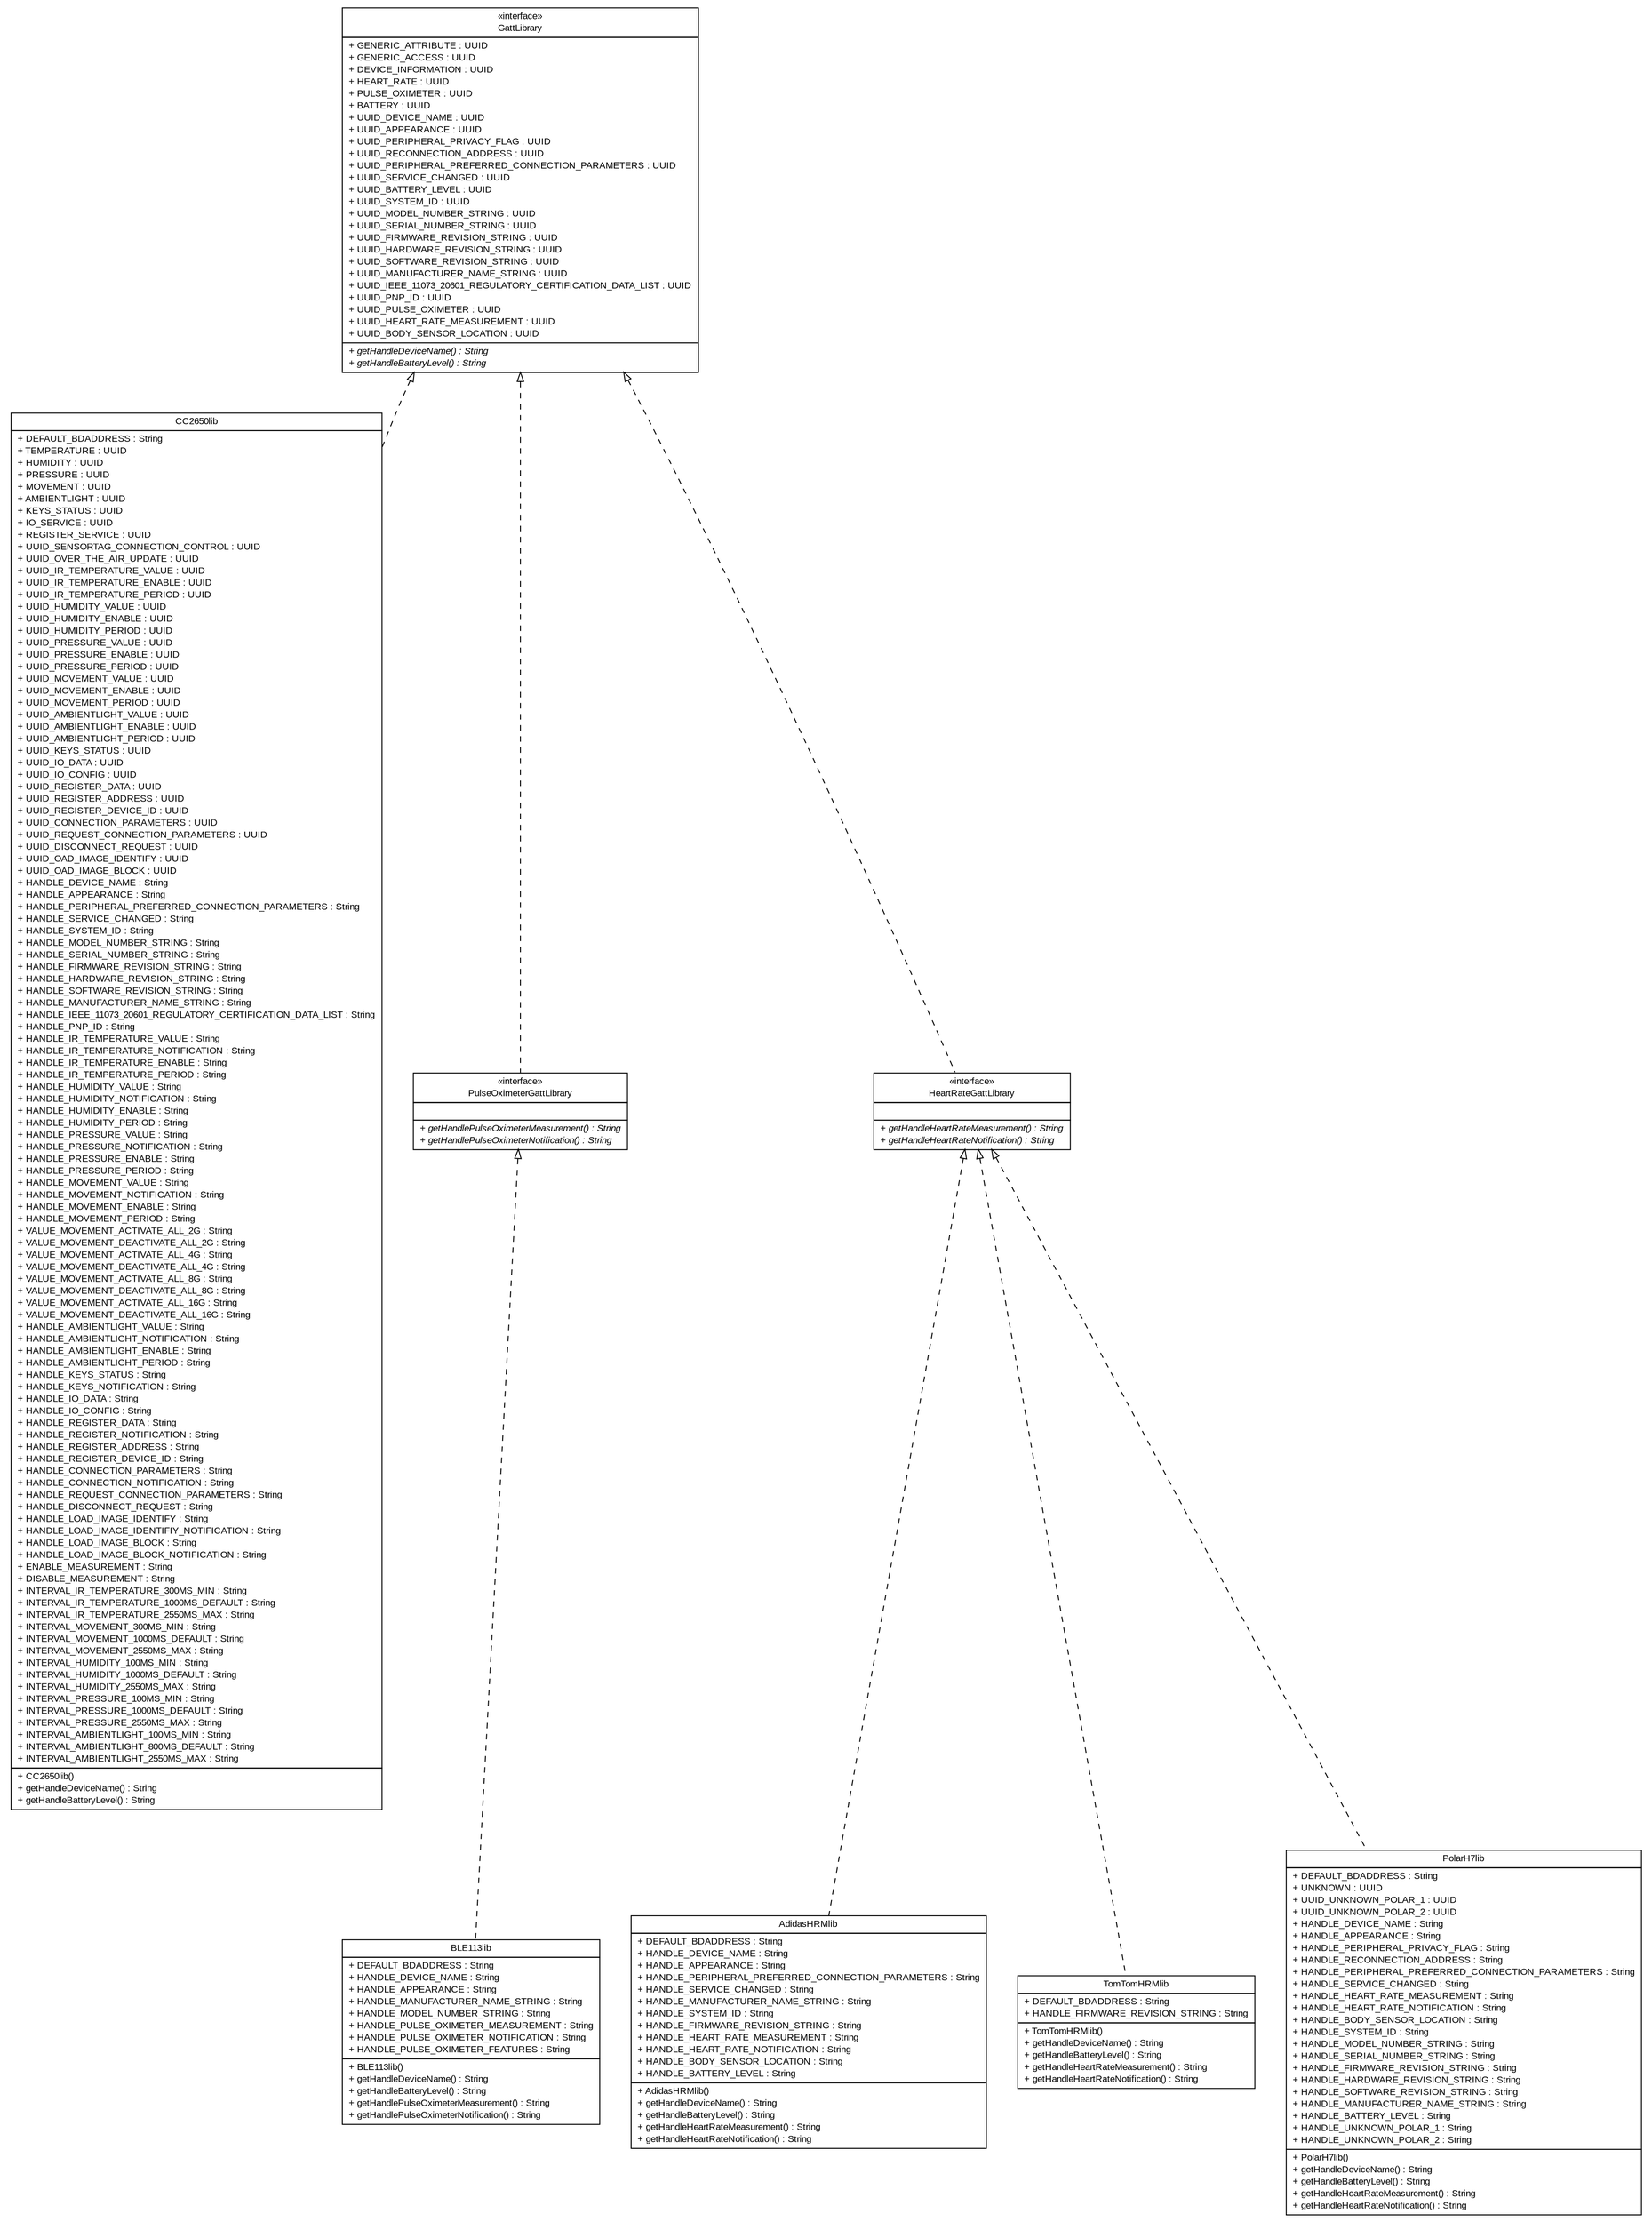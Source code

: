 #!/usr/local/bin/dot
#
# Class diagram 
# Generated by UMLGraph version R5_6 (http://www.umlgraph.org/)
#

digraph G {
	edge [fontname="arial",fontsize=10,labelfontname="arial",labelfontsize=10];
	node [fontname="arial",fontsize=10,shape=plaintext];
	nodesep=0.25;
	ranksep=0.5;
	// de.fhg.fit.biomos.sensorplatform.gatt.BLE113lib
	c0 [label=<<table title="de.fhg.fit.biomos.sensorplatform.gatt.BLE113lib" border="0" cellborder="1" cellspacing="0" cellpadding="2" port="p" href="./BLE113lib.html">
		<tr><td><table border="0" cellspacing="0" cellpadding="1">
<tr><td align="center" balign="center"> BLE113lib </td></tr>
		</table></td></tr>
		<tr><td><table border="0" cellspacing="0" cellpadding="1">
<tr><td align="left" balign="left"> + DEFAULT_BDADDRESS : String </td></tr>
<tr><td align="left" balign="left"> + HANDLE_DEVICE_NAME : String </td></tr>
<tr><td align="left" balign="left"> + HANDLE_APPEARANCE : String </td></tr>
<tr><td align="left" balign="left"> + HANDLE_MANUFACTURER_NAME_STRING : String </td></tr>
<tr><td align="left" balign="left"> + HANDLE_MODEL_NUMBER_STRING : String </td></tr>
<tr><td align="left" balign="left"> + HANDLE_PULSE_OXIMETER_MEASUREMENT : String </td></tr>
<tr><td align="left" balign="left"> + HANDLE_PULSE_OXIMETER_NOTIFICATION : String </td></tr>
<tr><td align="left" balign="left"> + HANDLE_PULSE_OXIMETER_FEATURES : String </td></tr>
		</table></td></tr>
		<tr><td><table border="0" cellspacing="0" cellpadding="1">
<tr><td align="left" balign="left"> + BLE113lib() </td></tr>
<tr><td align="left" balign="left"> + getHandleDeviceName() : String </td></tr>
<tr><td align="left" balign="left"> + getHandleBatteryLevel() : String </td></tr>
<tr><td align="left" balign="left"> + getHandlePulseOximeterMeasurement() : String </td></tr>
<tr><td align="left" balign="left"> + getHandlePulseOximeterNotification() : String </td></tr>
		</table></td></tr>
		</table>>, URL="./BLE113lib.html", fontname="arial", fontcolor="black", fontsize=10.0];
	// de.fhg.fit.biomos.sensorplatform.gatt.AdidasHRMlib
	c1 [label=<<table title="de.fhg.fit.biomos.sensorplatform.gatt.AdidasHRMlib" border="0" cellborder="1" cellspacing="0" cellpadding="2" port="p" href="./AdidasHRMlib.html">
		<tr><td><table border="0" cellspacing="0" cellpadding="1">
<tr><td align="center" balign="center"> AdidasHRMlib </td></tr>
		</table></td></tr>
		<tr><td><table border="0" cellspacing="0" cellpadding="1">
<tr><td align="left" balign="left"> + DEFAULT_BDADDRESS : String </td></tr>
<tr><td align="left" balign="left"> + HANDLE_DEVICE_NAME : String </td></tr>
<tr><td align="left" balign="left"> + HANDLE_APPEARANCE : String </td></tr>
<tr><td align="left" balign="left"> + HANDLE_PERIPHERAL_PREFERRED_CONNECTION_PARAMETERS : String </td></tr>
<tr><td align="left" balign="left"> + HANDLE_SERVICE_CHANGED : String </td></tr>
<tr><td align="left" balign="left"> + HANDLE_MANUFACTURER_NAME_STRING : String </td></tr>
<tr><td align="left" balign="left"> + HANDLE_SYSTEM_ID : String </td></tr>
<tr><td align="left" balign="left"> + HANDLE_FIRMWARE_REVISION_STRING : String </td></tr>
<tr><td align="left" balign="left"> + HANDLE_HEART_RATE_MEASUREMENT : String </td></tr>
<tr><td align="left" balign="left"> + HANDLE_HEART_RATE_NOTIFICATION : String </td></tr>
<tr><td align="left" balign="left"> + HANDLE_BODY_SENSOR_LOCATION : String </td></tr>
<tr><td align="left" balign="left"> + HANDLE_BATTERY_LEVEL : String </td></tr>
		</table></td></tr>
		<tr><td><table border="0" cellspacing="0" cellpadding="1">
<tr><td align="left" balign="left"> + AdidasHRMlib() </td></tr>
<tr><td align="left" balign="left"> + getHandleDeviceName() : String </td></tr>
<tr><td align="left" balign="left"> + getHandleBatteryLevel() : String </td></tr>
<tr><td align="left" balign="left"> + getHandleHeartRateMeasurement() : String </td></tr>
<tr><td align="left" balign="left"> + getHandleHeartRateNotification() : String </td></tr>
		</table></td></tr>
		</table>>, URL="./AdidasHRMlib.html", fontname="arial", fontcolor="black", fontsize=10.0];
	// de.fhg.fit.biomos.sensorplatform.gatt.TomTomHRMlib
	c2 [label=<<table title="de.fhg.fit.biomos.sensorplatform.gatt.TomTomHRMlib" border="0" cellborder="1" cellspacing="0" cellpadding="2" port="p" href="./TomTomHRMlib.html">
		<tr><td><table border="0" cellspacing="0" cellpadding="1">
<tr><td align="center" balign="center"> TomTomHRMlib </td></tr>
		</table></td></tr>
		<tr><td><table border="0" cellspacing="0" cellpadding="1">
<tr><td align="left" balign="left"> + DEFAULT_BDADDRESS : String </td></tr>
<tr><td align="left" balign="left"> + HANDLE_FIRMWARE_REVISION_STRING : String </td></tr>
		</table></td></tr>
		<tr><td><table border="0" cellspacing="0" cellpadding="1">
<tr><td align="left" balign="left"> + TomTomHRMlib() </td></tr>
<tr><td align="left" balign="left"> + getHandleDeviceName() : String </td></tr>
<tr><td align="left" balign="left"> + getHandleBatteryLevel() : String </td></tr>
<tr><td align="left" balign="left"> + getHandleHeartRateMeasurement() : String </td></tr>
<tr><td align="left" balign="left"> + getHandleHeartRateNotification() : String </td></tr>
		</table></td></tr>
		</table>>, URL="./TomTomHRMlib.html", fontname="arial", fontcolor="black", fontsize=10.0];
	// de.fhg.fit.biomos.sensorplatform.gatt.PolarH7lib
	c3 [label=<<table title="de.fhg.fit.biomos.sensorplatform.gatt.PolarH7lib" border="0" cellborder="1" cellspacing="0" cellpadding="2" port="p" href="./PolarH7lib.html">
		<tr><td><table border="0" cellspacing="0" cellpadding="1">
<tr><td align="center" balign="center"> PolarH7lib </td></tr>
		</table></td></tr>
		<tr><td><table border="0" cellspacing="0" cellpadding="1">
<tr><td align="left" balign="left"> + DEFAULT_BDADDRESS : String </td></tr>
<tr><td align="left" balign="left"> + UNKNOWN : UUID </td></tr>
<tr><td align="left" balign="left"> + UUID_UNKNOWN_POLAR_1 : UUID </td></tr>
<tr><td align="left" balign="left"> + UUID_UNKNOWN_POLAR_2 : UUID </td></tr>
<tr><td align="left" balign="left"> + HANDLE_DEVICE_NAME : String </td></tr>
<tr><td align="left" balign="left"> + HANDLE_APPEARANCE : String </td></tr>
<tr><td align="left" balign="left"> + HANDLE_PERIPHERAL_PRIVACY_FLAG : String </td></tr>
<tr><td align="left" balign="left"> + HANDLE_RECONNECTION_ADDRESS : String </td></tr>
<tr><td align="left" balign="left"> + HANDLE_PERIPHERAL_PREFERRED_CONNECTION_PARAMETERS : String </td></tr>
<tr><td align="left" balign="left"> + HANDLE_SERVICE_CHANGED : String </td></tr>
<tr><td align="left" balign="left"> + HANDLE_HEART_RATE_MEASUREMENT : String </td></tr>
<tr><td align="left" balign="left"> + HANDLE_HEART_RATE_NOTIFICATION : String </td></tr>
<tr><td align="left" balign="left"> + HANDLE_BODY_SENSOR_LOCATION : String </td></tr>
<tr><td align="left" balign="left"> + HANDLE_SYSTEM_ID : String </td></tr>
<tr><td align="left" balign="left"> + HANDLE_MODEL_NUMBER_STRING : String </td></tr>
<tr><td align="left" balign="left"> + HANDLE_SERIAL_NUMBER_STRING : String </td></tr>
<tr><td align="left" balign="left"> + HANDLE_FIRMWARE_REVISION_STRING : String </td></tr>
<tr><td align="left" balign="left"> + HANDLE_HARDWARE_REVISION_STRING : String </td></tr>
<tr><td align="left" balign="left"> + HANDLE_SOFTWARE_REVISION_STRING : String </td></tr>
<tr><td align="left" balign="left"> + HANDLE_MANUFACTURER_NAME_STRING : String </td></tr>
<tr><td align="left" balign="left"> + HANDLE_BATTERY_LEVEL : String </td></tr>
<tr><td align="left" balign="left"> + HANDLE_UNKNOWN_POLAR_1 : String </td></tr>
<tr><td align="left" balign="left"> + HANDLE_UNKNOWN_POLAR_2 : String </td></tr>
		</table></td></tr>
		<tr><td><table border="0" cellspacing="0" cellpadding="1">
<tr><td align="left" balign="left"> + PolarH7lib() </td></tr>
<tr><td align="left" balign="left"> + getHandleDeviceName() : String </td></tr>
<tr><td align="left" balign="left"> + getHandleBatteryLevel() : String </td></tr>
<tr><td align="left" balign="left"> + getHandleHeartRateMeasurement() : String </td></tr>
<tr><td align="left" balign="left"> + getHandleHeartRateNotification() : String </td></tr>
		</table></td></tr>
		</table>>, URL="./PolarH7lib.html", fontname="arial", fontcolor="black", fontsize=10.0];
	// de.fhg.fit.biomos.sensorplatform.gatt.CC2650lib
	c4 [label=<<table title="de.fhg.fit.biomos.sensorplatform.gatt.CC2650lib" border="0" cellborder="1" cellspacing="0" cellpadding="2" port="p" href="./CC2650lib.html">
		<tr><td><table border="0" cellspacing="0" cellpadding="1">
<tr><td align="center" balign="center"> CC2650lib </td></tr>
		</table></td></tr>
		<tr><td><table border="0" cellspacing="0" cellpadding="1">
<tr><td align="left" balign="left"> + DEFAULT_BDADDRESS : String </td></tr>
<tr><td align="left" balign="left"> + TEMPERATURE : UUID </td></tr>
<tr><td align="left" balign="left"> + HUMIDITY : UUID </td></tr>
<tr><td align="left" balign="left"> + PRESSURE : UUID </td></tr>
<tr><td align="left" balign="left"> + MOVEMENT : UUID </td></tr>
<tr><td align="left" balign="left"> + AMBIENTLIGHT : UUID </td></tr>
<tr><td align="left" balign="left"> + KEYS_STATUS : UUID </td></tr>
<tr><td align="left" balign="left"> + IO_SERVICE : UUID </td></tr>
<tr><td align="left" balign="left"> + REGISTER_SERVICE : UUID </td></tr>
<tr><td align="left" balign="left"> + UUID_SENSORTAG_CONNECTION_CONTROL : UUID </td></tr>
<tr><td align="left" balign="left"> + UUID_OVER_THE_AIR_UPDATE : UUID </td></tr>
<tr><td align="left" balign="left"> + UUID_IR_TEMPERATURE_VALUE : UUID </td></tr>
<tr><td align="left" balign="left"> + UUID_IR_TEMPERATURE_ENABLE : UUID </td></tr>
<tr><td align="left" balign="left"> + UUID_IR_TEMPERATURE_PERIOD : UUID </td></tr>
<tr><td align="left" balign="left"> + UUID_HUMIDITY_VALUE : UUID </td></tr>
<tr><td align="left" balign="left"> + UUID_HUMIDITY_ENABLE : UUID </td></tr>
<tr><td align="left" balign="left"> + UUID_HUMIDITY_PERIOD : UUID </td></tr>
<tr><td align="left" balign="left"> + UUID_PRESSURE_VALUE : UUID </td></tr>
<tr><td align="left" balign="left"> + UUID_PRESSURE_ENABLE : UUID </td></tr>
<tr><td align="left" balign="left"> + UUID_PRESSURE_PERIOD : UUID </td></tr>
<tr><td align="left" balign="left"> + UUID_MOVEMENT_VALUE : UUID </td></tr>
<tr><td align="left" balign="left"> + UUID_MOVEMENT_ENABLE : UUID </td></tr>
<tr><td align="left" balign="left"> + UUID_MOVEMENT_PERIOD : UUID </td></tr>
<tr><td align="left" balign="left"> + UUID_AMBIENTLIGHT_VALUE : UUID </td></tr>
<tr><td align="left" balign="left"> + UUID_AMBIENTLIGHT_ENABLE : UUID </td></tr>
<tr><td align="left" balign="left"> + UUID_AMBIENTLIGHT_PERIOD : UUID </td></tr>
<tr><td align="left" balign="left"> + UUID_KEYS_STATUS : UUID </td></tr>
<tr><td align="left" balign="left"> + UUID_IO_DATA : UUID </td></tr>
<tr><td align="left" balign="left"> + UUID_IO_CONFIG : UUID </td></tr>
<tr><td align="left" balign="left"> + UUID_REGISTER_DATA : UUID </td></tr>
<tr><td align="left" balign="left"> + UUID_REGISTER_ADDRESS : UUID </td></tr>
<tr><td align="left" balign="left"> + UUID_REGISTER_DEVICE_ID : UUID </td></tr>
<tr><td align="left" balign="left"> + UUID_CONNECTION_PARAMETERS : UUID </td></tr>
<tr><td align="left" balign="left"> + UUID_REQUEST_CONNECTION_PARAMETERS : UUID </td></tr>
<tr><td align="left" balign="left"> + UUID_DISCONNECT_REQUEST : UUID </td></tr>
<tr><td align="left" balign="left"> + UUID_OAD_IMAGE_IDENTIFY : UUID </td></tr>
<tr><td align="left" balign="left"> + UUID_OAD_IMAGE_BLOCK : UUID </td></tr>
<tr><td align="left" balign="left"> + HANDLE_DEVICE_NAME : String </td></tr>
<tr><td align="left" balign="left"> + HANDLE_APPEARANCE : String </td></tr>
<tr><td align="left" balign="left"> + HANDLE_PERIPHERAL_PREFERRED_CONNECTION_PARAMETERS : String </td></tr>
<tr><td align="left" balign="left"> + HANDLE_SERVICE_CHANGED : String </td></tr>
<tr><td align="left" balign="left"> + HANDLE_SYSTEM_ID : String </td></tr>
<tr><td align="left" balign="left"> + HANDLE_MODEL_NUMBER_STRING : String </td></tr>
<tr><td align="left" balign="left"> + HANDLE_SERIAL_NUMBER_STRING : String </td></tr>
<tr><td align="left" balign="left"> + HANDLE_FIRMWARE_REVISION_STRING : String </td></tr>
<tr><td align="left" balign="left"> + HANDLE_HARDWARE_REVISION_STRING : String </td></tr>
<tr><td align="left" balign="left"> + HANDLE_SOFTWARE_REVISION_STRING : String </td></tr>
<tr><td align="left" balign="left"> + HANDLE_MANUFACTURER_NAME_STRING : String </td></tr>
<tr><td align="left" balign="left"> + HANDLE_IEEE_11073_20601_REGULATORY_CERTIFICATION_DATA_LIST : String </td></tr>
<tr><td align="left" balign="left"> + HANDLE_PNP_ID : String </td></tr>
<tr><td align="left" balign="left"> + HANDLE_IR_TEMPERATURE_VALUE : String </td></tr>
<tr><td align="left" balign="left"> + HANDLE_IR_TEMPERATURE_NOTIFICATION : String </td></tr>
<tr><td align="left" balign="left"> + HANDLE_IR_TEMPERATURE_ENABLE : String </td></tr>
<tr><td align="left" balign="left"> + HANDLE_IR_TEMPERATURE_PERIOD : String </td></tr>
<tr><td align="left" balign="left"> + HANDLE_HUMIDITY_VALUE : String </td></tr>
<tr><td align="left" balign="left"> + HANDLE_HUMIDITY_NOTIFICATION : String </td></tr>
<tr><td align="left" balign="left"> + HANDLE_HUMIDITY_ENABLE : String </td></tr>
<tr><td align="left" balign="left"> + HANDLE_HUMIDITY_PERIOD : String </td></tr>
<tr><td align="left" balign="left"> + HANDLE_PRESSURE_VALUE : String </td></tr>
<tr><td align="left" balign="left"> + HANDLE_PRESSURE_NOTIFICATION : String </td></tr>
<tr><td align="left" balign="left"> + HANDLE_PRESSURE_ENABLE : String </td></tr>
<tr><td align="left" balign="left"> + HANDLE_PRESSURE_PERIOD : String </td></tr>
<tr><td align="left" balign="left"> + HANDLE_MOVEMENT_VALUE : String </td></tr>
<tr><td align="left" balign="left"> + HANDLE_MOVEMENT_NOTIFICATION : String </td></tr>
<tr><td align="left" balign="left"> + HANDLE_MOVEMENT_ENABLE : String </td></tr>
<tr><td align="left" balign="left"> + HANDLE_MOVEMENT_PERIOD : String </td></tr>
<tr><td align="left" balign="left"> + VALUE_MOVEMENT_ACTIVATE_ALL_2G : String </td></tr>
<tr><td align="left" balign="left"> + VALUE_MOVEMENT_DEACTIVATE_ALL_2G : String </td></tr>
<tr><td align="left" balign="left"> + VALUE_MOVEMENT_ACTIVATE_ALL_4G : String </td></tr>
<tr><td align="left" balign="left"> + VALUE_MOVEMENT_DEACTIVATE_ALL_4G : String </td></tr>
<tr><td align="left" balign="left"> + VALUE_MOVEMENT_ACTIVATE_ALL_8G : String </td></tr>
<tr><td align="left" balign="left"> + VALUE_MOVEMENT_DEACTIVATE_ALL_8G : String </td></tr>
<tr><td align="left" balign="left"> + VALUE_MOVEMENT_ACTIVATE_ALL_16G : String </td></tr>
<tr><td align="left" balign="left"> + VALUE_MOVEMENT_DEACTIVATE_ALL_16G : String </td></tr>
<tr><td align="left" balign="left"> + HANDLE_AMBIENTLIGHT_VALUE : String </td></tr>
<tr><td align="left" balign="left"> + HANDLE_AMBIENTLIGHT_NOTIFICATION : String </td></tr>
<tr><td align="left" balign="left"> + HANDLE_AMBIENTLIGHT_ENABLE : String </td></tr>
<tr><td align="left" balign="left"> + HANDLE_AMBIENTLIGHT_PERIOD : String </td></tr>
<tr><td align="left" balign="left"> + HANDLE_KEYS_STATUS : String </td></tr>
<tr><td align="left" balign="left"> + HANDLE_KEYS_NOTIFICATION : String </td></tr>
<tr><td align="left" balign="left"> + HANDLE_IO_DATA : String </td></tr>
<tr><td align="left" balign="left"> + HANDLE_IO_CONFIG : String </td></tr>
<tr><td align="left" balign="left"> + HANDLE_REGISTER_DATA : String </td></tr>
<tr><td align="left" balign="left"> + HANDLE_REGISTER_NOTIFICATION : String </td></tr>
<tr><td align="left" balign="left"> + HANDLE_REGISTER_ADDRESS : String </td></tr>
<tr><td align="left" balign="left"> + HANDLE_REGISTER_DEVICE_ID : String </td></tr>
<tr><td align="left" balign="left"> + HANDLE_CONNECTION_PARAMETERS : String </td></tr>
<tr><td align="left" balign="left"> + HANDLE_CONNECTION_NOTIFICATION : String </td></tr>
<tr><td align="left" balign="left"> + HANDLE_REQUEST_CONNECTION_PARAMETERS : String </td></tr>
<tr><td align="left" balign="left"> + HANDLE_DISCONNECT_REQUEST : String </td></tr>
<tr><td align="left" balign="left"> + HANDLE_LOAD_IMAGE_IDENTIFY : String </td></tr>
<tr><td align="left" balign="left"> + HANDLE_LOAD_IMAGE_IDENTIFIY_NOTIFICATION : String </td></tr>
<tr><td align="left" balign="left"> + HANDLE_LOAD_IMAGE_BLOCK : String </td></tr>
<tr><td align="left" balign="left"> + HANDLE_LOAD_IMAGE_BLOCK_NOTIFICATION : String </td></tr>
<tr><td align="left" balign="left"> + ENABLE_MEASUREMENT : String </td></tr>
<tr><td align="left" balign="left"> + DISABLE_MEASUREMENT : String </td></tr>
<tr><td align="left" balign="left"> + INTERVAL_IR_TEMPERATURE_300MS_MIN : String </td></tr>
<tr><td align="left" balign="left"> + INTERVAL_IR_TEMPERATURE_1000MS_DEFAULT : String </td></tr>
<tr><td align="left" balign="left"> + INTERVAL_IR_TEMPERATURE_2550MS_MAX : String </td></tr>
<tr><td align="left" balign="left"> + INTERVAL_MOVEMENT_300MS_MIN : String </td></tr>
<tr><td align="left" balign="left"> + INTERVAL_MOVEMENT_1000MS_DEFAULT : String </td></tr>
<tr><td align="left" balign="left"> + INTERVAL_MOVEMENT_2550MS_MAX : String </td></tr>
<tr><td align="left" balign="left"> + INTERVAL_HUMIDITY_100MS_MIN : String </td></tr>
<tr><td align="left" balign="left"> + INTERVAL_HUMIDITY_1000MS_DEFAULT : String </td></tr>
<tr><td align="left" balign="left"> + INTERVAL_HUMIDITY_2550MS_MAX : String </td></tr>
<tr><td align="left" balign="left"> + INTERVAL_PRESSURE_100MS_MIN : String </td></tr>
<tr><td align="left" balign="left"> + INTERVAL_PRESSURE_1000MS_DEFAULT : String </td></tr>
<tr><td align="left" balign="left"> + INTERVAL_PRESSURE_2550MS_MAX : String </td></tr>
<tr><td align="left" balign="left"> + INTERVAL_AMBIENTLIGHT_100MS_MIN : String </td></tr>
<tr><td align="left" balign="left"> + INTERVAL_AMBIENTLIGHT_800MS_DEFAULT : String </td></tr>
<tr><td align="left" balign="left"> + INTERVAL_AMBIENTLIGHT_2550MS_MAX : String </td></tr>
		</table></td></tr>
		<tr><td><table border="0" cellspacing="0" cellpadding="1">
<tr><td align="left" balign="left"> + CC2650lib() </td></tr>
<tr><td align="left" balign="left"> + getHandleDeviceName() : String </td></tr>
<tr><td align="left" balign="left"> + getHandleBatteryLevel() : String </td></tr>
		</table></td></tr>
		</table>>, URL="./CC2650lib.html", fontname="arial", fontcolor="black", fontsize=10.0];
	// de.fhg.fit.biomos.sensorplatform.gatt.PulseOximeterGattLibrary
	c5 [label=<<table title="de.fhg.fit.biomos.sensorplatform.gatt.PulseOximeterGattLibrary" border="0" cellborder="1" cellspacing="0" cellpadding="2" port="p" href="./PulseOximeterGattLibrary.html">
		<tr><td><table border="0" cellspacing="0" cellpadding="1">
<tr><td align="center" balign="center"> &#171;interface&#187; </td></tr>
<tr><td align="center" balign="center"> PulseOximeterGattLibrary </td></tr>
		</table></td></tr>
		<tr><td><table border="0" cellspacing="0" cellpadding="1">
<tr><td align="left" balign="left">  </td></tr>
		</table></td></tr>
		<tr><td><table border="0" cellspacing="0" cellpadding="1">
<tr><td align="left" balign="left"><font face="arial italic" point-size="10.0"> + getHandlePulseOximeterMeasurement() : String </font></td></tr>
<tr><td align="left" balign="left"><font face="arial italic" point-size="10.0"> + getHandlePulseOximeterNotification() : String </font></td></tr>
		</table></td></tr>
		</table>>, URL="./PulseOximeterGattLibrary.html", fontname="arial", fontcolor="black", fontsize=10.0];
	// de.fhg.fit.biomos.sensorplatform.gatt.HeartRateGattLibrary
	c6 [label=<<table title="de.fhg.fit.biomos.sensorplatform.gatt.HeartRateGattLibrary" border="0" cellborder="1" cellspacing="0" cellpadding="2" port="p" href="./HeartRateGattLibrary.html">
		<tr><td><table border="0" cellspacing="0" cellpadding="1">
<tr><td align="center" balign="center"> &#171;interface&#187; </td></tr>
<tr><td align="center" balign="center"> HeartRateGattLibrary </td></tr>
		</table></td></tr>
		<tr><td><table border="0" cellspacing="0" cellpadding="1">
<tr><td align="left" balign="left">  </td></tr>
		</table></td></tr>
		<tr><td><table border="0" cellspacing="0" cellpadding="1">
<tr><td align="left" balign="left"><font face="arial italic" point-size="10.0"> + getHandleHeartRateMeasurement() : String </font></td></tr>
<tr><td align="left" balign="left"><font face="arial italic" point-size="10.0"> + getHandleHeartRateNotification() : String </font></td></tr>
		</table></td></tr>
		</table>>, URL="./HeartRateGattLibrary.html", fontname="arial", fontcolor="black", fontsize=10.0];
	// de.fhg.fit.biomos.sensorplatform.gatt.GattLibrary
	c7 [label=<<table title="de.fhg.fit.biomos.sensorplatform.gatt.GattLibrary" border="0" cellborder="1" cellspacing="0" cellpadding="2" port="p" href="./GattLibrary.html">
		<tr><td><table border="0" cellspacing="0" cellpadding="1">
<tr><td align="center" balign="center"> &#171;interface&#187; </td></tr>
<tr><td align="center" balign="center"> GattLibrary </td></tr>
		</table></td></tr>
		<tr><td><table border="0" cellspacing="0" cellpadding="1">
<tr><td align="left" balign="left"> + GENERIC_ATTRIBUTE : UUID </td></tr>
<tr><td align="left" balign="left"> + GENERIC_ACCESS : UUID </td></tr>
<tr><td align="left" balign="left"> + DEVICE_INFORMATION : UUID </td></tr>
<tr><td align="left" balign="left"> + HEART_RATE : UUID </td></tr>
<tr><td align="left" balign="left"> + PULSE_OXIMETER : UUID </td></tr>
<tr><td align="left" balign="left"> + BATTERY : UUID </td></tr>
<tr><td align="left" balign="left"> + UUID_DEVICE_NAME : UUID </td></tr>
<tr><td align="left" balign="left"> + UUID_APPEARANCE : UUID </td></tr>
<tr><td align="left" balign="left"> + UUID_PERIPHERAL_PRIVACY_FLAG : UUID </td></tr>
<tr><td align="left" balign="left"> + UUID_RECONNECTION_ADDRESS : UUID </td></tr>
<tr><td align="left" balign="left"> + UUID_PERIPHERAL_PREFERRED_CONNECTION_PARAMETERS : UUID </td></tr>
<tr><td align="left" balign="left"> + UUID_SERVICE_CHANGED : UUID </td></tr>
<tr><td align="left" balign="left"> + UUID_BATTERY_LEVEL : UUID </td></tr>
<tr><td align="left" balign="left"> + UUID_SYSTEM_ID : UUID </td></tr>
<tr><td align="left" balign="left"> + UUID_MODEL_NUMBER_STRING : UUID </td></tr>
<tr><td align="left" balign="left"> + UUID_SERIAL_NUMBER_STRING : UUID </td></tr>
<tr><td align="left" balign="left"> + UUID_FIRMWARE_REVISION_STRING : UUID </td></tr>
<tr><td align="left" balign="left"> + UUID_HARDWARE_REVISION_STRING : UUID </td></tr>
<tr><td align="left" balign="left"> + UUID_SOFTWARE_REVISION_STRING : UUID </td></tr>
<tr><td align="left" balign="left"> + UUID_MANUFACTURER_NAME_STRING : UUID </td></tr>
<tr><td align="left" balign="left"> + UUID_IEEE_11073_20601_REGULATORY_CERTIFICATION_DATA_LIST : UUID </td></tr>
<tr><td align="left" balign="left"> + UUID_PNP_ID : UUID </td></tr>
<tr><td align="left" balign="left"> + UUID_PULSE_OXIMETER : UUID </td></tr>
<tr><td align="left" balign="left"> + UUID_HEART_RATE_MEASUREMENT : UUID </td></tr>
<tr><td align="left" balign="left"> + UUID_BODY_SENSOR_LOCATION : UUID </td></tr>
		</table></td></tr>
		<tr><td><table border="0" cellspacing="0" cellpadding="1">
<tr><td align="left" balign="left"><font face="arial italic" point-size="10.0"> + getHandleDeviceName() : String </font></td></tr>
<tr><td align="left" balign="left"><font face="arial italic" point-size="10.0"> + getHandleBatteryLevel() : String </font></td></tr>
		</table></td></tr>
		</table>>, URL="./GattLibrary.html", fontname="arial", fontcolor="black", fontsize=10.0];
	//de.fhg.fit.biomos.sensorplatform.gatt.BLE113lib implements de.fhg.fit.biomos.sensorplatform.gatt.PulseOximeterGattLibrary
	c5:p -> c0:p [dir=back,arrowtail=empty,style=dashed];
	//de.fhg.fit.biomos.sensorplatform.gatt.AdidasHRMlib implements de.fhg.fit.biomos.sensorplatform.gatt.HeartRateGattLibrary
	c6:p -> c1:p [dir=back,arrowtail=empty,style=dashed];
	//de.fhg.fit.biomos.sensorplatform.gatt.TomTomHRMlib implements de.fhg.fit.biomos.sensorplatform.gatt.HeartRateGattLibrary
	c6:p -> c2:p [dir=back,arrowtail=empty,style=dashed];
	//de.fhg.fit.biomos.sensorplatform.gatt.PolarH7lib implements de.fhg.fit.biomos.sensorplatform.gatt.HeartRateGattLibrary
	c6:p -> c3:p [dir=back,arrowtail=empty,style=dashed];
	//de.fhg.fit.biomos.sensorplatform.gatt.CC2650lib implements de.fhg.fit.biomos.sensorplatform.gatt.GattLibrary
	c7:p -> c4:p [dir=back,arrowtail=empty,style=dashed];
	//de.fhg.fit.biomos.sensorplatform.gatt.PulseOximeterGattLibrary implements de.fhg.fit.biomos.sensorplatform.gatt.GattLibrary
	c7:p -> c5:p [dir=back,arrowtail=empty,style=dashed];
	//de.fhg.fit.biomos.sensorplatform.gatt.HeartRateGattLibrary implements de.fhg.fit.biomos.sensorplatform.gatt.GattLibrary
	c7:p -> c6:p [dir=back,arrowtail=empty,style=dashed];
}

